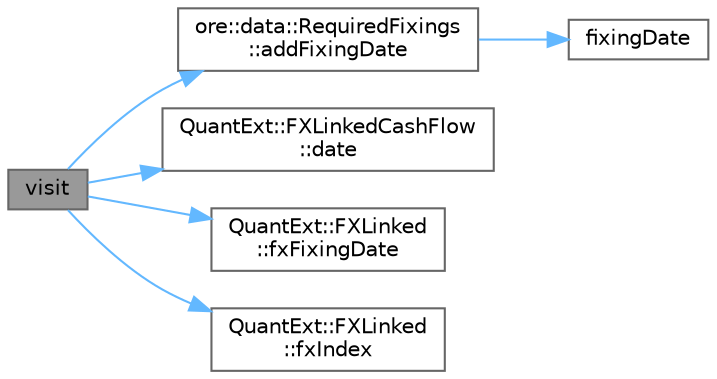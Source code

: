 digraph "visit"
{
 // INTERACTIVE_SVG=YES
 // LATEX_PDF_SIZE
  bgcolor="transparent";
  edge [fontname=Helvetica,fontsize=10,labelfontname=Helvetica,labelfontsize=10];
  node [fontname=Helvetica,fontsize=10,shape=box,height=0.2,width=0.4];
  rankdir="LR";
  Node1 [label="visit",height=0.2,width=0.4,color="gray40", fillcolor="grey60", style="filled", fontcolor="black",tooltip=" "];
  Node1 -> Node2 [color="steelblue1",style="solid"];
  Node2 [label="ore::data::RequiredFixings\l::addFixingDate",height=0.2,width=0.4,color="grey40", fillcolor="white", style="filled",URL="$classore_1_1data_1_1_required_fixings.html#ab7dfe7e5dd7a3d8d8f67fc9096a3c57d",tooltip=" "];
  Node2 -> Node3 [color="steelblue1",style="solid"];
  Node3 [label="fixingDate",height=0.2,width=0.4,color="grey40", fillcolor="white", style="filled",URL="C:/dev/ORE/documentation/QuantExt/doc/quantext.tag$namespace_quant_ext_1_1_zero_inflation.html#a57de786c1c8988b6da9d354282b4b370",tooltip=" "];
  Node1 -> Node4 [color="steelblue1",style="solid"];
  Node4 [label="QuantExt::FXLinkedCashFlow\l::date",height=0.2,width=0.4,color="grey40", fillcolor="white", style="filled",URL="C:/dev/ORE/documentation/QuantExt/doc/quantext.tag$class_quant_ext_1_1_f_x_linked_cash_flow.html#acda6b54c0fae709ae1bcccfae9e1d83d",tooltip=" "];
  Node1 -> Node5 [color="steelblue1",style="solid"];
  Node5 [label="QuantExt::FXLinked\l::fxFixingDate",height=0.2,width=0.4,color="grey40", fillcolor="white", style="filled",URL="C:/dev/ORE/documentation/QuantExt/doc/quantext.tag$class_quant_ext_1_1_f_x_linked.html#ac8502a3c3b27c64f4edeabf0db40942f",tooltip=" "];
  Node1 -> Node6 [color="steelblue1",style="solid"];
  Node6 [label="QuantExt::FXLinked\l::fxIndex",height=0.2,width=0.4,color="grey40", fillcolor="white", style="filled",URL="C:/dev/ORE/documentation/QuantExt/doc/quantext.tag$class_quant_ext_1_1_f_x_linked.html#a0df5123a82fe8d88230183aad5f4411c",tooltip=" "];
}
